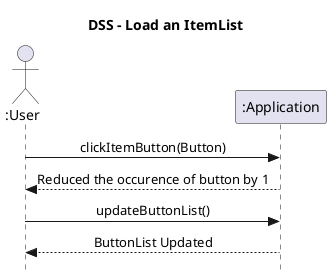 @startuml 
skinparam style strictuml
skinparam DefaultFontName Verdana
skinparam backgroundcolor transparent
skinparam sequenceMessageAlign center
title DSS - Load an ItemList

actor ":User" as u
participant ":Application" as a 

u -> a : clickItemButton(Button)
a --> u : Reduced the occurence of button by 1

u -> a : updateButtonList()
a --> u : ButtonList Updated

@enduml
